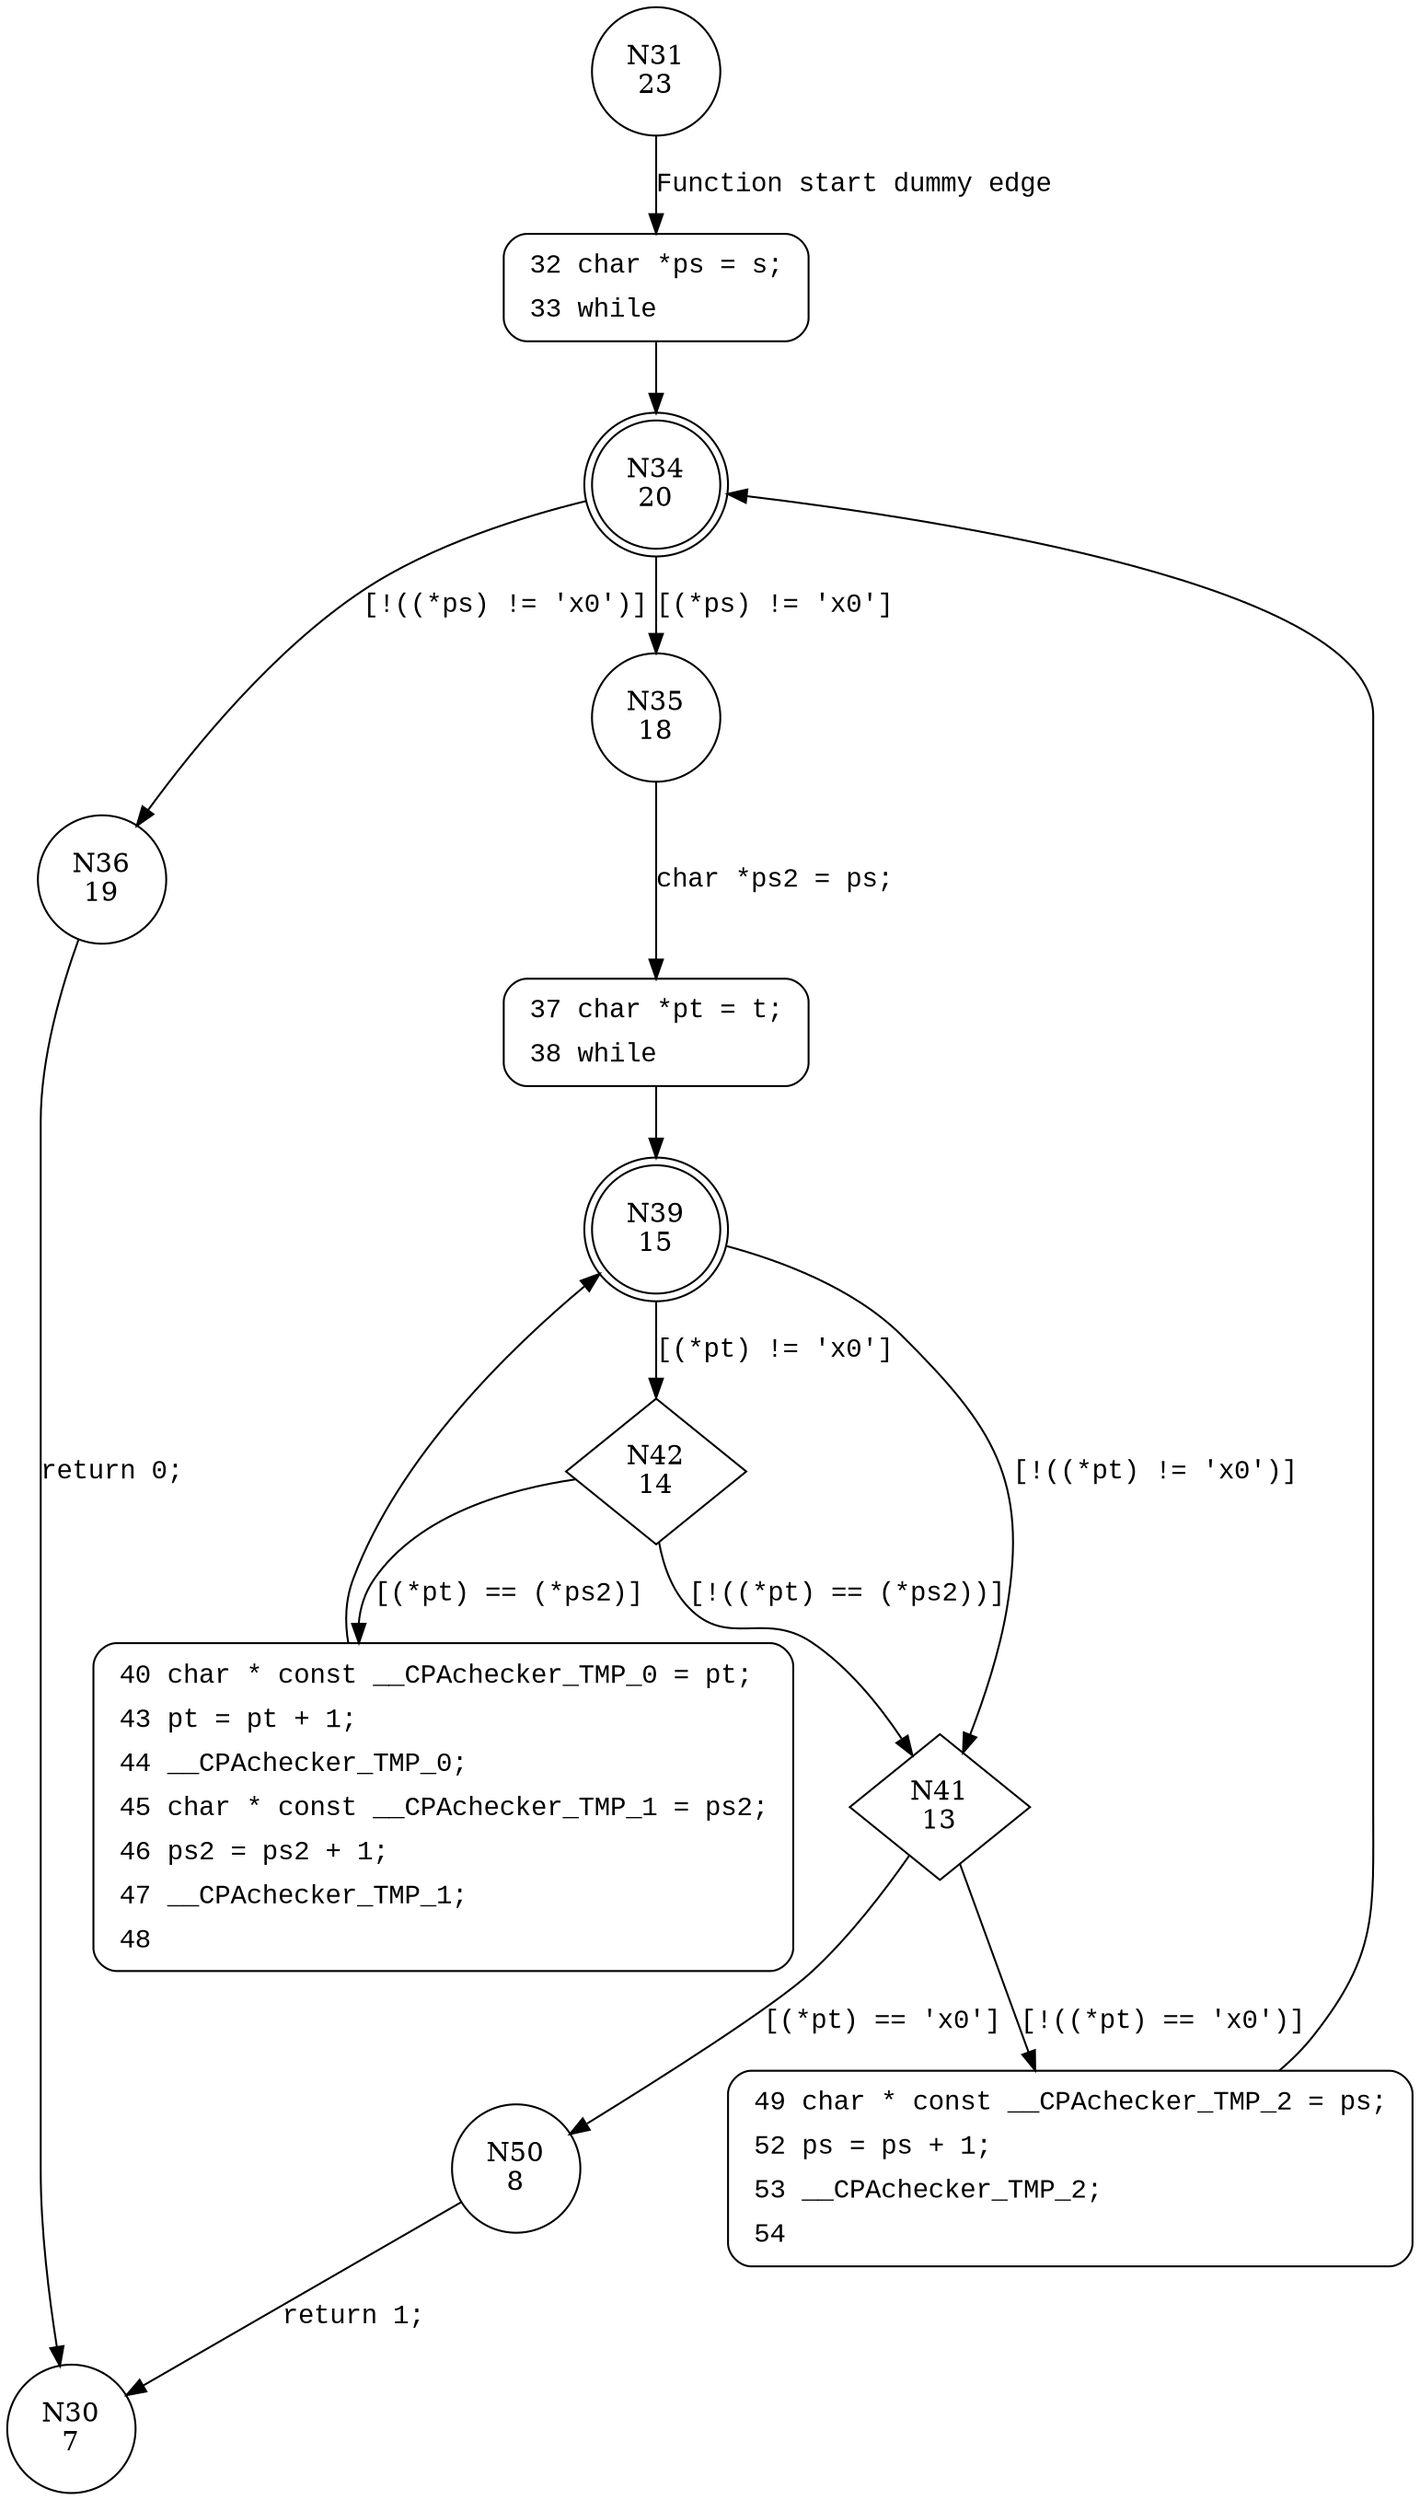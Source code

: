 digraph substring {
31 [shape="circle" label="N31\n23"]
32 [shape="circle" label="N32\n22"]
34 [shape="doublecircle" label="N34\n20"]
35 [shape="circle" label="N35\n18"]
36 [shape="circle" label="N36\n19"]
37 [shape="circle" label="N37\n17"]
39 [shape="doublecircle" label="N39\n15"]
42 [shape="diamond" label="N42\n14"]
41 [shape="diamond" label="N41\n13"]
50 [shape="circle" label="N50\n8"]
49 [shape="circle" label="N49\n12"]
30 [shape="circle" label="N30\n7"]
40 [shape="circle" label="N40\n6"]
32 [style="filled,bold" penwidth="1" fillcolor="white" fontname="Courier New" shape="Mrecord" label=<<table border="0" cellborder="0" cellpadding="3" bgcolor="white"><tr><td align="right">32</td><td align="left">char *ps = s;</td></tr><tr><td align="right">33</td><td align="left">while</td></tr></table>>]
32 -> 34[label=""]
37 [style="filled,bold" penwidth="1" fillcolor="white" fontname="Courier New" shape="Mrecord" label=<<table border="0" cellborder="0" cellpadding="3" bgcolor="white"><tr><td align="right">37</td><td align="left">char *pt = t;</td></tr><tr><td align="right">38</td><td align="left">while</td></tr></table>>]
37 -> 39[label=""]
49 [style="filled,bold" penwidth="1" fillcolor="white" fontname="Courier New" shape="Mrecord" label=<<table border="0" cellborder="0" cellpadding="3" bgcolor="white"><tr><td align="right">49</td><td align="left">char * const __CPAchecker_TMP_2 = ps;</td></tr><tr><td align="right">52</td><td align="left">ps = ps + 1;</td></tr><tr><td align="right">53</td><td align="left">__CPAchecker_TMP_2;</td></tr><tr><td align="right">54</td><td align="left"></td></tr></table>>]
49 -> 34[label=""]
40 [style="filled,bold" penwidth="1" fillcolor="white" fontname="Courier New" shape="Mrecord" label=<<table border="0" cellborder="0" cellpadding="3" bgcolor="white"><tr><td align="right">40</td><td align="left">char * const __CPAchecker_TMP_0 = pt;</td></tr><tr><td align="right">43</td><td align="left">pt = pt + 1;</td></tr><tr><td align="right">44</td><td align="left">__CPAchecker_TMP_0;</td></tr><tr><td align="right">45</td><td align="left">char * const __CPAchecker_TMP_1 = ps2;</td></tr><tr><td align="right">46</td><td align="left">ps2 = ps2 + 1;</td></tr><tr><td align="right">47</td><td align="left">__CPAchecker_TMP_1;</td></tr><tr><td align="right">48</td><td align="left"></td></tr></table>>]
40 -> 39[label=""]
31 -> 32 [label="Function start dummy edge" fontname="Courier New"]
34 -> 35 [label="[(*ps) != '\x0']" fontname="Courier New"]
34 -> 36 [label="[!((*ps) != '\x0')]" fontname="Courier New"]
35 -> 37 [label="char *ps2 = ps;" fontname="Courier New"]
39 -> 42 [label="[(*pt) != '\x0']" fontname="Courier New"]
39 -> 41 [label="[!((*pt) != '\x0')]" fontname="Courier New"]
41 -> 50 [label="[(*pt) == '\x0']" fontname="Courier New"]
41 -> 49 [label="[!((*pt) == '\x0')]" fontname="Courier New"]
50 -> 30 [label="return 1;" fontname="Courier New"]
42 -> 40 [label="[(*pt) == (*ps2)]" fontname="Courier New"]
42 -> 41 [label="[!((*pt) == (*ps2))]" fontname="Courier New"]
36 -> 30 [label="return 0;" fontname="Courier New"]
}